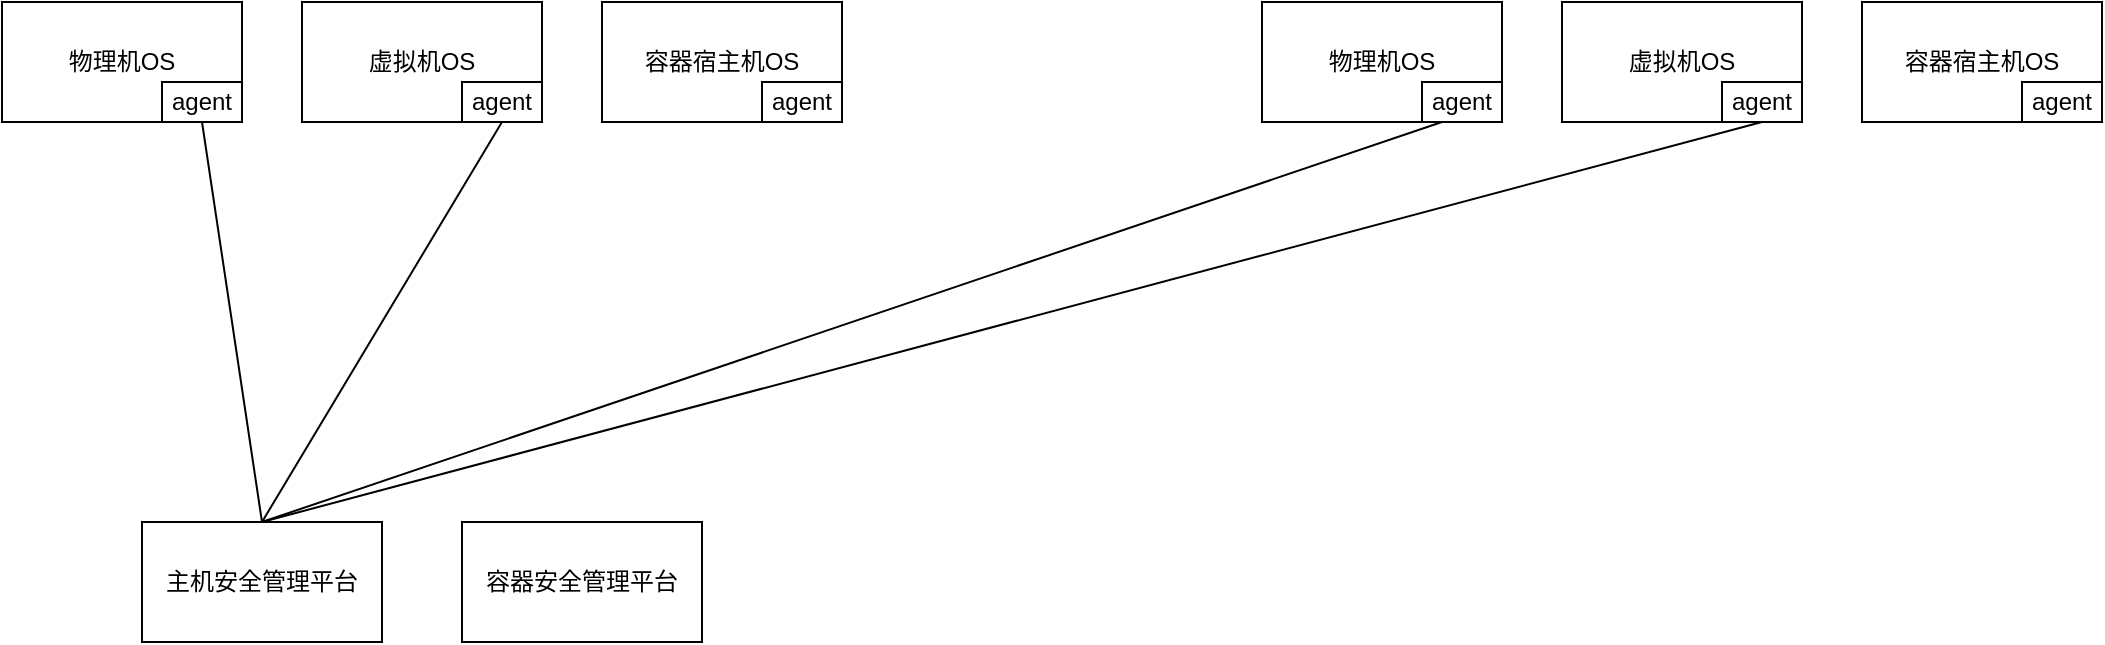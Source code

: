 <mxfile version="24.3.1" type="github">
  <diagram name="第 1 页" id="K5K2oIB2UW_f6_v_QB0F">
    <mxGraphModel dx="2074" dy="1132" grid="1" gridSize="10" guides="1" tooltips="1" connect="1" arrows="1" fold="1" page="1" pageScale="1" pageWidth="850" pageHeight="1100" math="0" shadow="0">
      <root>
        <mxCell id="0" />
        <mxCell id="1" parent="0" />
        <mxCell id="GZMBSV4Q4uf1ugrP-Fak-1" value="物理机OS" style="rounded=0;whiteSpace=wrap;html=1;" vertex="1" parent="1">
          <mxGeometry x="180" y="420" width="120" height="60" as="geometry" />
        </mxCell>
        <mxCell id="GZMBSV4Q4uf1ugrP-Fak-2" value="虚拟机OS" style="rounded=0;whiteSpace=wrap;html=1;" vertex="1" parent="1">
          <mxGeometry x="330" y="420" width="120" height="60" as="geometry" />
        </mxCell>
        <mxCell id="GZMBSV4Q4uf1ugrP-Fak-3" value="容器宿主机OS" style="rounded=0;whiteSpace=wrap;html=1;" vertex="1" parent="1">
          <mxGeometry x="480" y="420" width="120" height="60" as="geometry" />
        </mxCell>
        <mxCell id="GZMBSV4Q4uf1ugrP-Fak-7" value="agent" style="rounded=0;whiteSpace=wrap;html=1;" vertex="1" parent="1">
          <mxGeometry x="260" y="460" width="40" height="20" as="geometry" />
        </mxCell>
        <mxCell id="GZMBSV4Q4uf1ugrP-Fak-8" value="agent" style="rounded=0;whiteSpace=wrap;html=1;" vertex="1" parent="1">
          <mxGeometry x="410" y="460" width="40" height="20" as="geometry" />
        </mxCell>
        <mxCell id="GZMBSV4Q4uf1ugrP-Fak-9" value="agent" style="rounded=0;whiteSpace=wrap;html=1;" vertex="1" parent="1">
          <mxGeometry x="560" y="460" width="40" height="20" as="geometry" />
        </mxCell>
        <mxCell id="GZMBSV4Q4uf1ugrP-Fak-10" value="物理机OS" style="rounded=0;whiteSpace=wrap;html=1;" vertex="1" parent="1">
          <mxGeometry x="810" y="420" width="120" height="60" as="geometry" />
        </mxCell>
        <mxCell id="GZMBSV4Q4uf1ugrP-Fak-11" value="虚拟机OS" style="rounded=0;whiteSpace=wrap;html=1;" vertex="1" parent="1">
          <mxGeometry x="960" y="420" width="120" height="60" as="geometry" />
        </mxCell>
        <mxCell id="GZMBSV4Q4uf1ugrP-Fak-12" value="容器宿主机OS" style="rounded=0;whiteSpace=wrap;html=1;" vertex="1" parent="1">
          <mxGeometry x="1110" y="420" width="120" height="60" as="geometry" />
        </mxCell>
        <mxCell id="GZMBSV4Q4uf1ugrP-Fak-13" value="agent" style="rounded=0;whiteSpace=wrap;html=1;" vertex="1" parent="1">
          <mxGeometry x="890" y="460" width="40" height="20" as="geometry" />
        </mxCell>
        <mxCell id="GZMBSV4Q4uf1ugrP-Fak-14" value="agent" style="rounded=0;whiteSpace=wrap;html=1;" vertex="1" parent="1">
          <mxGeometry x="1040" y="460" width="40" height="20" as="geometry" />
        </mxCell>
        <mxCell id="GZMBSV4Q4uf1ugrP-Fak-15" value="agent" style="rounded=0;whiteSpace=wrap;html=1;" vertex="1" parent="1">
          <mxGeometry x="1190" y="460" width="40" height="20" as="geometry" />
        </mxCell>
        <mxCell id="GZMBSV4Q4uf1ugrP-Fak-16" value="主机安全管理平台" style="rounded=0;whiteSpace=wrap;html=1;" vertex="1" parent="1">
          <mxGeometry x="250" y="680" width="120" height="60" as="geometry" />
        </mxCell>
        <mxCell id="GZMBSV4Q4uf1ugrP-Fak-17" value="容器安全管理平台" style="rounded=0;whiteSpace=wrap;html=1;" vertex="1" parent="1">
          <mxGeometry x="410" y="680" width="120" height="60" as="geometry" />
        </mxCell>
        <mxCell id="GZMBSV4Q4uf1ugrP-Fak-18" value="" style="endArrow=none;html=1;rounded=0;entryX=0.5;entryY=1;entryDx=0;entryDy=0;exitX=0.5;exitY=0;exitDx=0;exitDy=0;" edge="1" parent="1" source="GZMBSV4Q4uf1ugrP-Fak-16" target="GZMBSV4Q4uf1ugrP-Fak-7">
          <mxGeometry width="50" height="50" relative="1" as="geometry">
            <mxPoint x="400" y="600" as="sourcePoint" />
            <mxPoint x="450" y="550" as="targetPoint" />
          </mxGeometry>
        </mxCell>
        <mxCell id="GZMBSV4Q4uf1ugrP-Fak-19" value="" style="endArrow=none;html=1;rounded=0;entryX=0.5;entryY=1;entryDx=0;entryDy=0;exitX=0.5;exitY=0;exitDx=0;exitDy=0;" edge="1" parent="1" source="GZMBSV4Q4uf1ugrP-Fak-16" target="GZMBSV4Q4uf1ugrP-Fak-8">
          <mxGeometry width="50" height="50" relative="1" as="geometry">
            <mxPoint x="250" y="680" as="sourcePoint" />
            <mxPoint x="290" y="490" as="targetPoint" />
          </mxGeometry>
        </mxCell>
        <mxCell id="GZMBSV4Q4uf1ugrP-Fak-20" value="" style="endArrow=none;html=1;rounded=0;entryX=0.25;entryY=1;entryDx=0;entryDy=0;exitX=0.5;exitY=0;exitDx=0;exitDy=0;" edge="1" parent="1" source="GZMBSV4Q4uf1ugrP-Fak-16" target="GZMBSV4Q4uf1ugrP-Fak-13">
          <mxGeometry width="50" height="50" relative="1" as="geometry">
            <mxPoint x="260" y="690" as="sourcePoint" />
            <mxPoint x="300" y="500" as="targetPoint" />
          </mxGeometry>
        </mxCell>
        <mxCell id="GZMBSV4Q4uf1ugrP-Fak-21" value="" style="endArrow=none;html=1;rounded=0;entryX=0.5;entryY=1;entryDx=0;entryDy=0;exitX=0.5;exitY=0;exitDx=0;exitDy=0;" edge="1" parent="1" source="GZMBSV4Q4uf1ugrP-Fak-16" target="GZMBSV4Q4uf1ugrP-Fak-14">
          <mxGeometry width="50" height="50" relative="1" as="geometry">
            <mxPoint x="320" y="690" as="sourcePoint" />
            <mxPoint x="910" y="490" as="targetPoint" />
          </mxGeometry>
        </mxCell>
      </root>
    </mxGraphModel>
  </diagram>
</mxfile>
